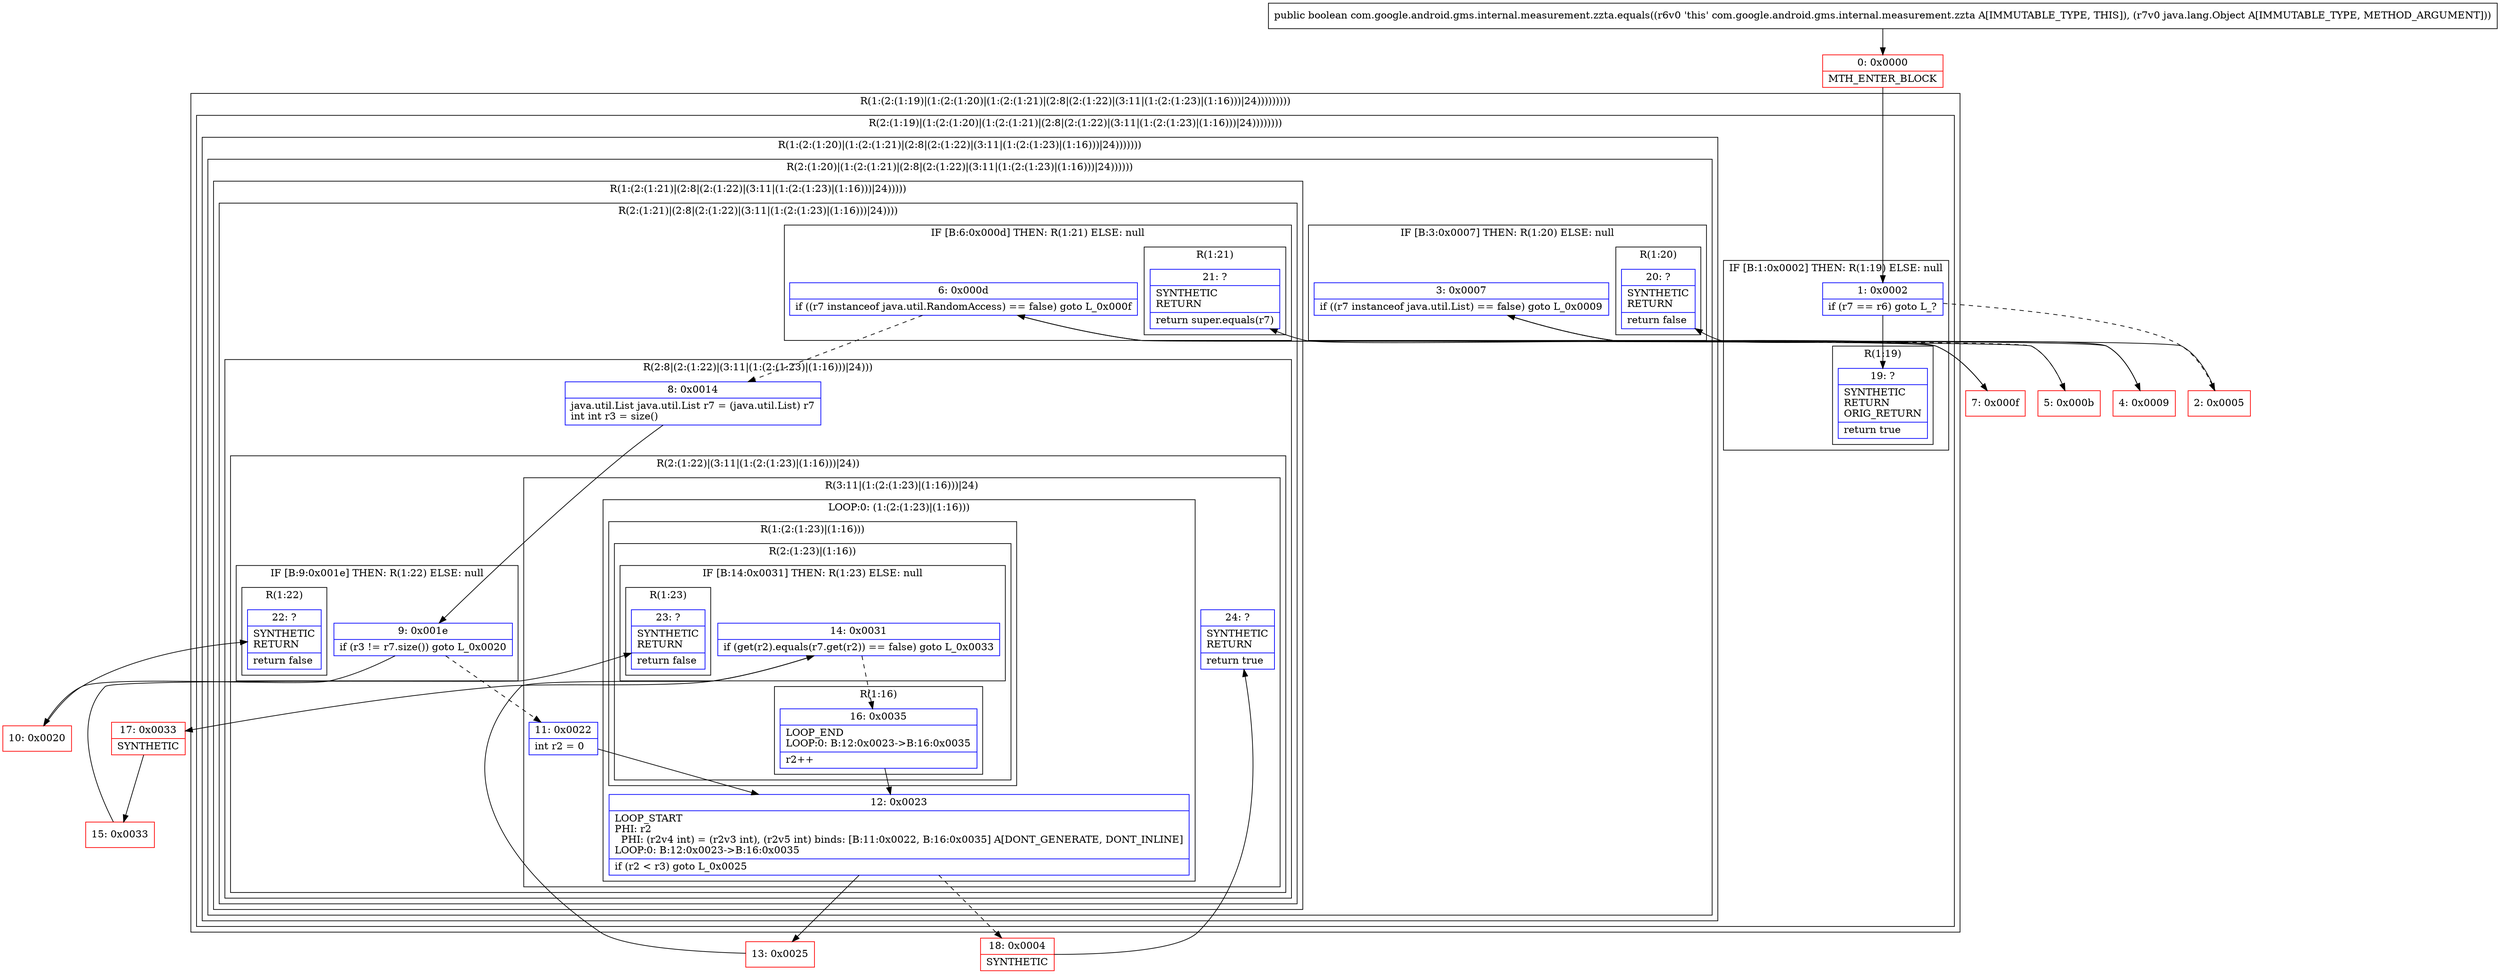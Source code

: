 digraph "CFG forcom.google.android.gms.internal.measurement.zzta.equals(Ljava\/lang\/Object;)Z" {
subgraph cluster_Region_228072161 {
label = "R(1:(2:(1:19)|(1:(2:(1:20)|(1:(2:(1:21)|(2:8|(2:(1:22)|(3:11|(1:(2:(1:23)|(1:16)))|24)))))))))";
node [shape=record,color=blue];
subgraph cluster_Region_752725685 {
label = "R(2:(1:19)|(1:(2:(1:20)|(1:(2:(1:21)|(2:8|(2:(1:22)|(3:11|(1:(2:(1:23)|(1:16)))|24))))))))";
node [shape=record,color=blue];
subgraph cluster_IfRegion_1298288997 {
label = "IF [B:1:0x0002] THEN: R(1:19) ELSE: null";
node [shape=record,color=blue];
Node_1 [shape=record,label="{1\:\ 0x0002|if (r7 == r6) goto L_?\l}"];
subgraph cluster_Region_1688550294 {
label = "R(1:19)";
node [shape=record,color=blue];
Node_19 [shape=record,label="{19\:\ ?|SYNTHETIC\lRETURN\lORIG_RETURN\l|return true\l}"];
}
}
subgraph cluster_Region_690453233 {
label = "R(1:(2:(1:20)|(1:(2:(1:21)|(2:8|(2:(1:22)|(3:11|(1:(2:(1:23)|(1:16)))|24)))))))";
node [shape=record,color=blue];
subgraph cluster_Region_1749995878 {
label = "R(2:(1:20)|(1:(2:(1:21)|(2:8|(2:(1:22)|(3:11|(1:(2:(1:23)|(1:16)))|24))))))";
node [shape=record,color=blue];
subgraph cluster_IfRegion_939023475 {
label = "IF [B:3:0x0007] THEN: R(1:20) ELSE: null";
node [shape=record,color=blue];
Node_3 [shape=record,label="{3\:\ 0x0007|if ((r7 instanceof java.util.List) == false) goto L_0x0009\l}"];
subgraph cluster_Region_2051848337 {
label = "R(1:20)";
node [shape=record,color=blue];
Node_20 [shape=record,label="{20\:\ ?|SYNTHETIC\lRETURN\l|return false\l}"];
}
}
subgraph cluster_Region_1756280283 {
label = "R(1:(2:(1:21)|(2:8|(2:(1:22)|(3:11|(1:(2:(1:23)|(1:16)))|24)))))";
node [shape=record,color=blue];
subgraph cluster_Region_1995807817 {
label = "R(2:(1:21)|(2:8|(2:(1:22)|(3:11|(1:(2:(1:23)|(1:16)))|24))))";
node [shape=record,color=blue];
subgraph cluster_IfRegion_60513568 {
label = "IF [B:6:0x000d] THEN: R(1:21) ELSE: null";
node [shape=record,color=blue];
Node_6 [shape=record,label="{6\:\ 0x000d|if ((r7 instanceof java.util.RandomAccess) == false) goto L_0x000f\l}"];
subgraph cluster_Region_470611442 {
label = "R(1:21)";
node [shape=record,color=blue];
Node_21 [shape=record,label="{21\:\ ?|SYNTHETIC\lRETURN\l|return super.equals(r7)\l}"];
}
}
subgraph cluster_Region_1635291479 {
label = "R(2:8|(2:(1:22)|(3:11|(1:(2:(1:23)|(1:16)))|24)))";
node [shape=record,color=blue];
Node_8 [shape=record,label="{8\:\ 0x0014|java.util.List java.util.List r7 = (java.util.List) r7\lint int r3 = size()\l}"];
subgraph cluster_Region_17927109 {
label = "R(2:(1:22)|(3:11|(1:(2:(1:23)|(1:16)))|24))";
node [shape=record,color=blue];
subgraph cluster_IfRegion_508175271 {
label = "IF [B:9:0x001e] THEN: R(1:22) ELSE: null";
node [shape=record,color=blue];
Node_9 [shape=record,label="{9\:\ 0x001e|if (r3 != r7.size()) goto L_0x0020\l}"];
subgraph cluster_Region_1532778618 {
label = "R(1:22)";
node [shape=record,color=blue];
Node_22 [shape=record,label="{22\:\ ?|SYNTHETIC\lRETURN\l|return false\l}"];
}
}
subgraph cluster_Region_136689612 {
label = "R(3:11|(1:(2:(1:23)|(1:16)))|24)";
node [shape=record,color=blue];
Node_11 [shape=record,label="{11\:\ 0x0022|int r2 = 0\l}"];
subgraph cluster_LoopRegion_762472732 {
label = "LOOP:0: (1:(2:(1:23)|(1:16)))";
node [shape=record,color=blue];
Node_12 [shape=record,label="{12\:\ 0x0023|LOOP_START\lPHI: r2 \l  PHI: (r2v4 int) = (r2v3 int), (r2v5 int) binds: [B:11:0x0022, B:16:0x0035] A[DONT_GENERATE, DONT_INLINE]\lLOOP:0: B:12:0x0023\-\>B:16:0x0035\l|if (r2 \< r3) goto L_0x0025\l}"];
subgraph cluster_Region_41380972 {
label = "R(1:(2:(1:23)|(1:16)))";
node [shape=record,color=blue];
subgraph cluster_Region_2033171125 {
label = "R(2:(1:23)|(1:16))";
node [shape=record,color=blue];
subgraph cluster_IfRegion_732703848 {
label = "IF [B:14:0x0031] THEN: R(1:23) ELSE: null";
node [shape=record,color=blue];
Node_14 [shape=record,label="{14\:\ 0x0031|if (get(r2).equals(r7.get(r2)) == false) goto L_0x0033\l}"];
subgraph cluster_Region_1953323510 {
label = "R(1:23)";
node [shape=record,color=blue];
Node_23 [shape=record,label="{23\:\ ?|SYNTHETIC\lRETURN\l|return false\l}"];
}
}
subgraph cluster_Region_1195240052 {
label = "R(1:16)";
node [shape=record,color=blue];
Node_16 [shape=record,label="{16\:\ 0x0035|LOOP_END\lLOOP:0: B:12:0x0023\-\>B:16:0x0035\l|r2++\l}"];
}
}
}
}
Node_24 [shape=record,label="{24\:\ ?|SYNTHETIC\lRETURN\l|return true\l}"];
}
}
}
}
}
}
}
}
}
Node_0 [shape=record,color=red,label="{0\:\ 0x0000|MTH_ENTER_BLOCK\l}"];
Node_2 [shape=record,color=red,label="{2\:\ 0x0005}"];
Node_4 [shape=record,color=red,label="{4\:\ 0x0009}"];
Node_5 [shape=record,color=red,label="{5\:\ 0x000b}"];
Node_7 [shape=record,color=red,label="{7\:\ 0x000f}"];
Node_10 [shape=record,color=red,label="{10\:\ 0x0020}"];
Node_13 [shape=record,color=red,label="{13\:\ 0x0025}"];
Node_15 [shape=record,color=red,label="{15\:\ 0x0033}"];
Node_17 [shape=record,color=red,label="{17\:\ 0x0033|SYNTHETIC\l}"];
Node_18 [shape=record,color=red,label="{18\:\ 0x0004|SYNTHETIC\l}"];
MethodNode[shape=record,label="{public boolean com.google.android.gms.internal.measurement.zzta.equals((r6v0 'this' com.google.android.gms.internal.measurement.zzta A[IMMUTABLE_TYPE, THIS]), (r7v0 java.lang.Object A[IMMUTABLE_TYPE, METHOD_ARGUMENT])) }"];
MethodNode -> Node_0;
Node_1 -> Node_2[style=dashed];
Node_1 -> Node_19;
Node_3 -> Node_4;
Node_3 -> Node_5[style=dashed];
Node_6 -> Node_7;
Node_6 -> Node_8[style=dashed];
Node_8 -> Node_9;
Node_9 -> Node_10;
Node_9 -> Node_11[style=dashed];
Node_11 -> Node_12;
Node_12 -> Node_13;
Node_12 -> Node_18[style=dashed];
Node_14 -> Node_16[style=dashed];
Node_14 -> Node_17;
Node_16 -> Node_12;
Node_0 -> Node_1;
Node_2 -> Node_3;
Node_4 -> Node_20;
Node_5 -> Node_6;
Node_7 -> Node_21;
Node_10 -> Node_22;
Node_13 -> Node_14;
Node_15 -> Node_23;
Node_17 -> Node_15;
Node_18 -> Node_24;
}

